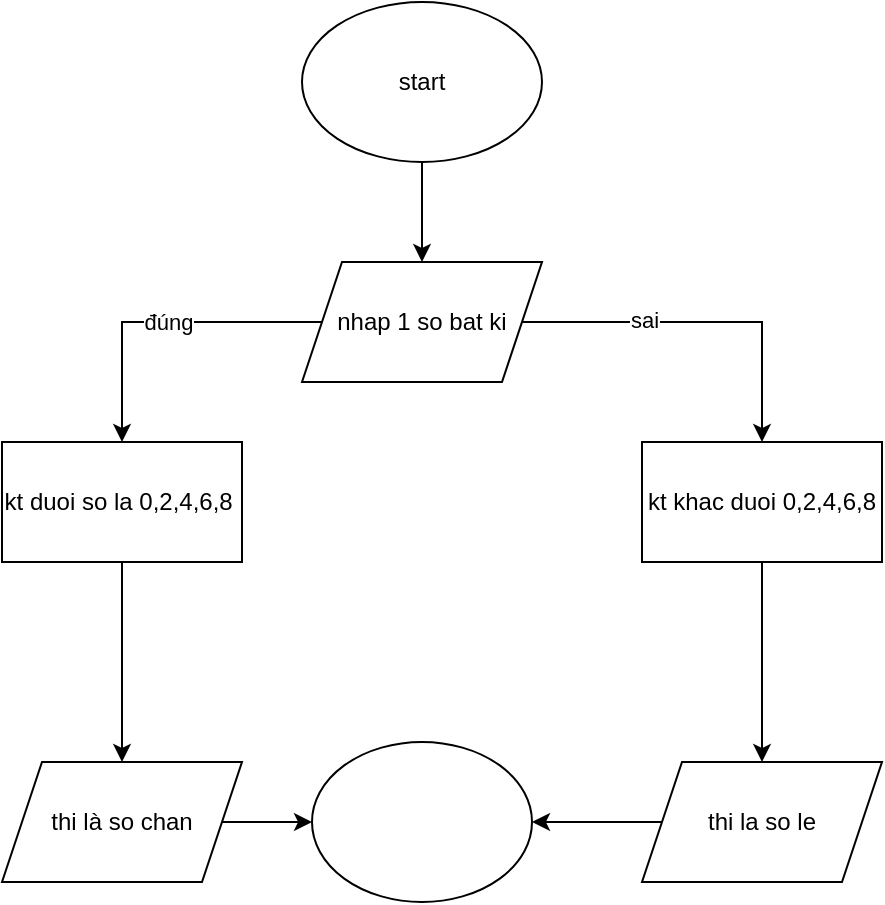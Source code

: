 <mxfile version="24.8.6">
  <diagram name="Trang-1" id="UFFm1u4WkFK4B3A4Nr7R">
    <mxGraphModel grid="1" page="1" gridSize="10" guides="1" tooltips="1" connect="1" arrows="1" fold="1" pageScale="1" pageWidth="827" pageHeight="1169" math="0" shadow="0">
      <root>
        <mxCell id="0" />
        <mxCell id="1" parent="0" />
        <mxCell id="Ydw3BY_-xRSpBFhiuUFA-3" value="" style="edgeStyle=orthogonalEdgeStyle;rounded=0;orthogonalLoop=1;jettySize=auto;html=1;" edge="1" parent="1" source="Ydw3BY_-xRSpBFhiuUFA-1" target="Ydw3BY_-xRSpBFhiuUFA-2">
          <mxGeometry relative="1" as="geometry" />
        </mxCell>
        <mxCell id="Ydw3BY_-xRSpBFhiuUFA-1" value="start" style="ellipse;whiteSpace=wrap;html=1;" vertex="1" parent="1">
          <mxGeometry x="300" y="30" width="120" height="80" as="geometry" />
        </mxCell>
        <mxCell id="Ydw3BY_-xRSpBFhiuUFA-5" value="" style="edgeStyle=orthogonalEdgeStyle;rounded=0;orthogonalLoop=1;jettySize=auto;html=1;" edge="1" parent="1" source="Ydw3BY_-xRSpBFhiuUFA-2" target="Ydw3BY_-xRSpBFhiuUFA-4">
          <mxGeometry relative="1" as="geometry" />
        </mxCell>
        <mxCell id="O8PpW3pxV4Z2I1tSNXRb-3" value="đúng" style="edgeLabel;html=1;align=center;verticalAlign=middle;resizable=0;points=[];" vertex="1" connectable="0" parent="Ydw3BY_-xRSpBFhiuUFA-5">
          <mxGeometry x="-0.033" relative="1" as="geometry">
            <mxPoint as="offset" />
          </mxGeometry>
        </mxCell>
        <mxCell id="O8PpW3pxV4Z2I1tSNXRb-2" value="" style="edgeStyle=orthogonalEdgeStyle;rounded=0;orthogonalLoop=1;jettySize=auto;html=1;" edge="1" parent="1" source="Ydw3BY_-xRSpBFhiuUFA-2" target="O8PpW3pxV4Z2I1tSNXRb-1">
          <mxGeometry relative="1" as="geometry" />
        </mxCell>
        <mxCell id="O8PpW3pxV4Z2I1tSNXRb-4" value="sai" style="edgeLabel;html=1;align=center;verticalAlign=middle;resizable=0;points=[];" vertex="1" connectable="0" parent="O8PpW3pxV4Z2I1tSNXRb-2">
          <mxGeometry x="-0.326" y="1" relative="1" as="geometry">
            <mxPoint as="offset" />
          </mxGeometry>
        </mxCell>
        <mxCell id="Ydw3BY_-xRSpBFhiuUFA-2" value="nhap 1 so bat ki" style="shape=parallelogram;perimeter=parallelogramPerimeter;whiteSpace=wrap;html=1;fixedSize=1;" vertex="1" parent="1">
          <mxGeometry x="300" y="160" width="120" height="60" as="geometry" />
        </mxCell>
        <mxCell id="O8PpW3pxV4Z2I1tSNXRb-10" value="" style="edgeStyle=orthogonalEdgeStyle;rounded=0;orthogonalLoop=1;jettySize=auto;html=1;" edge="1" parent="1" source="Ydw3BY_-xRSpBFhiuUFA-4" target="O8PpW3pxV4Z2I1tSNXRb-9">
          <mxGeometry relative="1" as="geometry" />
        </mxCell>
        <mxCell id="Ydw3BY_-xRSpBFhiuUFA-4" value="kt duoi so la 0,2,4,6,8&amp;nbsp;" style="whiteSpace=wrap;html=1;" vertex="1" parent="1">
          <mxGeometry x="150" y="250" width="120" height="60" as="geometry" />
        </mxCell>
        <mxCell id="O8PpW3pxV4Z2I1tSNXRb-13" value="" style="edgeStyle=orthogonalEdgeStyle;rounded=0;orthogonalLoop=1;jettySize=auto;html=1;" edge="1" parent="1" source="O8PpW3pxV4Z2I1tSNXRb-1" target="O8PpW3pxV4Z2I1tSNXRb-12">
          <mxGeometry relative="1" as="geometry" />
        </mxCell>
        <mxCell id="O8PpW3pxV4Z2I1tSNXRb-1" value="kt khac duoi 0,2,4,6,8" style="whiteSpace=wrap;html=1;" vertex="1" parent="1">
          <mxGeometry x="470" y="250" width="120" height="60" as="geometry" />
        </mxCell>
        <mxCell id="O8PpW3pxV4Z2I1tSNXRb-5" value="" style="ellipse;whiteSpace=wrap;html=1;" vertex="1" parent="1">
          <mxGeometry x="305" y="400" width="110" height="80" as="geometry" />
        </mxCell>
        <mxCell id="O8PpW3pxV4Z2I1tSNXRb-11" value="" style="edgeStyle=orthogonalEdgeStyle;rounded=0;orthogonalLoop=1;jettySize=auto;html=1;" edge="1" parent="1" source="O8PpW3pxV4Z2I1tSNXRb-9" target="O8PpW3pxV4Z2I1tSNXRb-5">
          <mxGeometry relative="1" as="geometry" />
        </mxCell>
        <mxCell id="O8PpW3pxV4Z2I1tSNXRb-9" value="thi là so chan" style="shape=parallelogram;perimeter=parallelogramPerimeter;whiteSpace=wrap;html=1;fixedSize=1;" vertex="1" parent="1">
          <mxGeometry x="150" y="410" width="120" height="60" as="geometry" />
        </mxCell>
        <mxCell id="O8PpW3pxV4Z2I1tSNXRb-15" value="" style="edgeStyle=orthogonalEdgeStyle;rounded=0;orthogonalLoop=1;jettySize=auto;html=1;" edge="1" parent="1" source="O8PpW3pxV4Z2I1tSNXRb-12" target="O8PpW3pxV4Z2I1tSNXRb-5">
          <mxGeometry relative="1" as="geometry" />
        </mxCell>
        <mxCell id="O8PpW3pxV4Z2I1tSNXRb-12" value="thi la so le" style="shape=parallelogram;perimeter=parallelogramPerimeter;whiteSpace=wrap;html=1;fixedSize=1;" vertex="1" parent="1">
          <mxGeometry x="470" y="410" width="120" height="60" as="geometry" />
        </mxCell>
      </root>
    </mxGraphModel>
  </diagram>
</mxfile>
